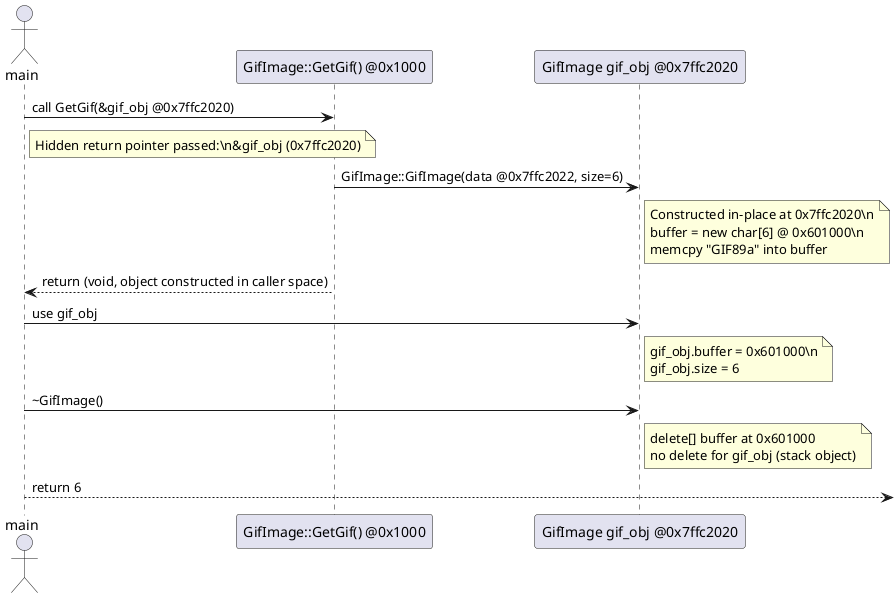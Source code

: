 @startuml
actor main
participant "GifImage::GetGif() @0x1000" as GetGif
participant "GifImage gif_obj @0x7ffc2020" as GifObj

main -> GetGif : call GetGif(&gif_obj @0x7ffc2020)
note right of main
  Hidden return pointer passed:\n&gif_obj (0x7ffc2020)
end note

GetGif -> GifObj : GifImage::GifImage(data @0x7ffc2022, size=6)
note right of GifObj
  Constructed in-place at 0x7ffc2020\n
  buffer = new char[6] @ 0x601000\n
  memcpy "GIF89a" into buffer
end note

GetGif --> main : return (void, object constructed in caller space)

main -> GifObj : use gif_obj
note right of GifObj
  gif_obj.buffer = 0x601000\n
  gif_obj.size = 6
end note

main -> GifObj : ~GifImage()
note right of GifObj
  delete[] buffer at 0x601000
  no delete for gif_obj (stack object)
end note

main --> : return 6
@enduml

